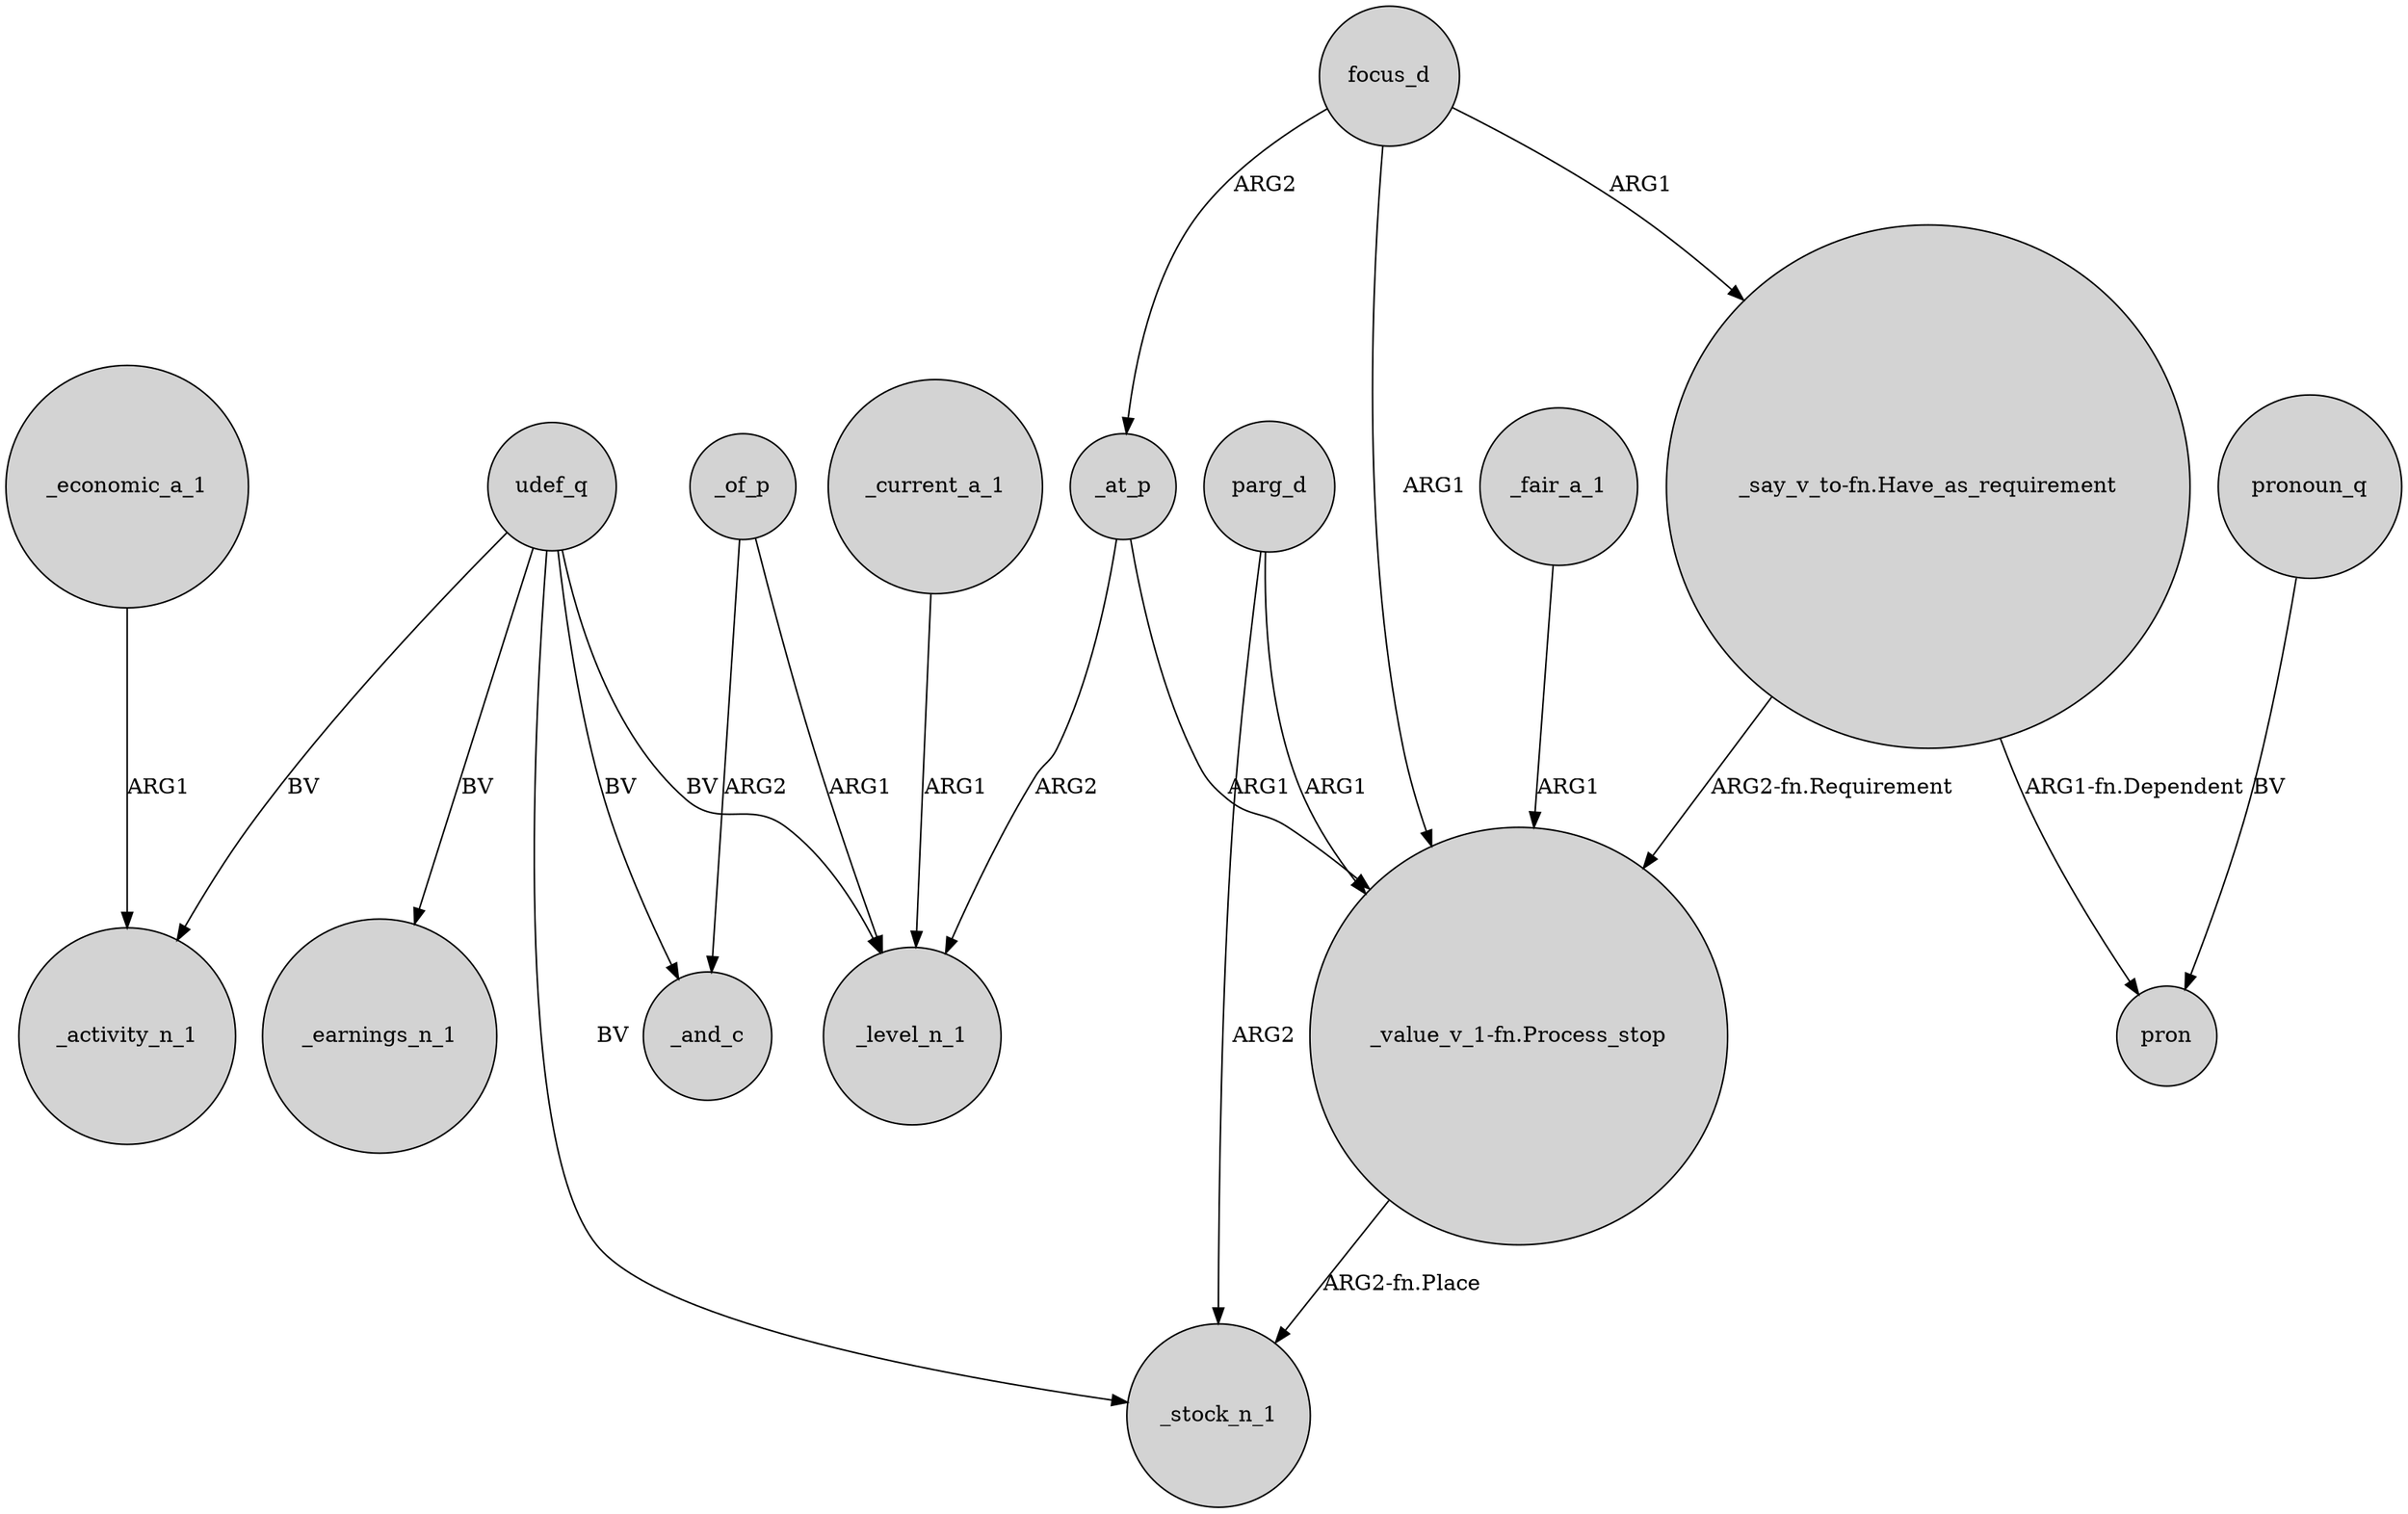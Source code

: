 digraph {
	node [shape=circle style=filled]
	_of_p -> _level_n_1 [label=ARG1]
	_of_p -> _and_c [label=ARG2]
	_at_p -> _level_n_1 [label=ARG2]
	_current_a_1 -> _level_n_1 [label=ARG1]
	focus_d -> "_say_v_to-fn.Have_as_requirement" [label=ARG1]
	udef_q -> _and_c [label=BV]
	focus_d -> _at_p [label=ARG2]
	pronoun_q -> pron [label=BV]
	udef_q -> _stock_n_1 [label=BV]
	_economic_a_1 -> _activity_n_1 [label=ARG1]
	udef_q -> _earnings_n_1 [label=BV]
	udef_q -> _level_n_1 [label=BV]
	_fair_a_1 -> "_value_v_1-fn.Process_stop" [label=ARG1]
	_at_p -> "_value_v_1-fn.Process_stop" [label=ARG1]
	"_say_v_to-fn.Have_as_requirement" -> pron [label="ARG1-fn.Dependent"]
	"_say_v_to-fn.Have_as_requirement" -> "_value_v_1-fn.Process_stop" [label="ARG2-fn.Requirement"]
	"_value_v_1-fn.Process_stop" -> _stock_n_1 [label="ARG2-fn.Place"]
	focus_d -> "_value_v_1-fn.Process_stop" [label=ARG1]
	udef_q -> _activity_n_1 [label=BV]
	parg_d -> _stock_n_1 [label=ARG2]
	parg_d -> "_value_v_1-fn.Process_stop" [label=ARG1]
}
